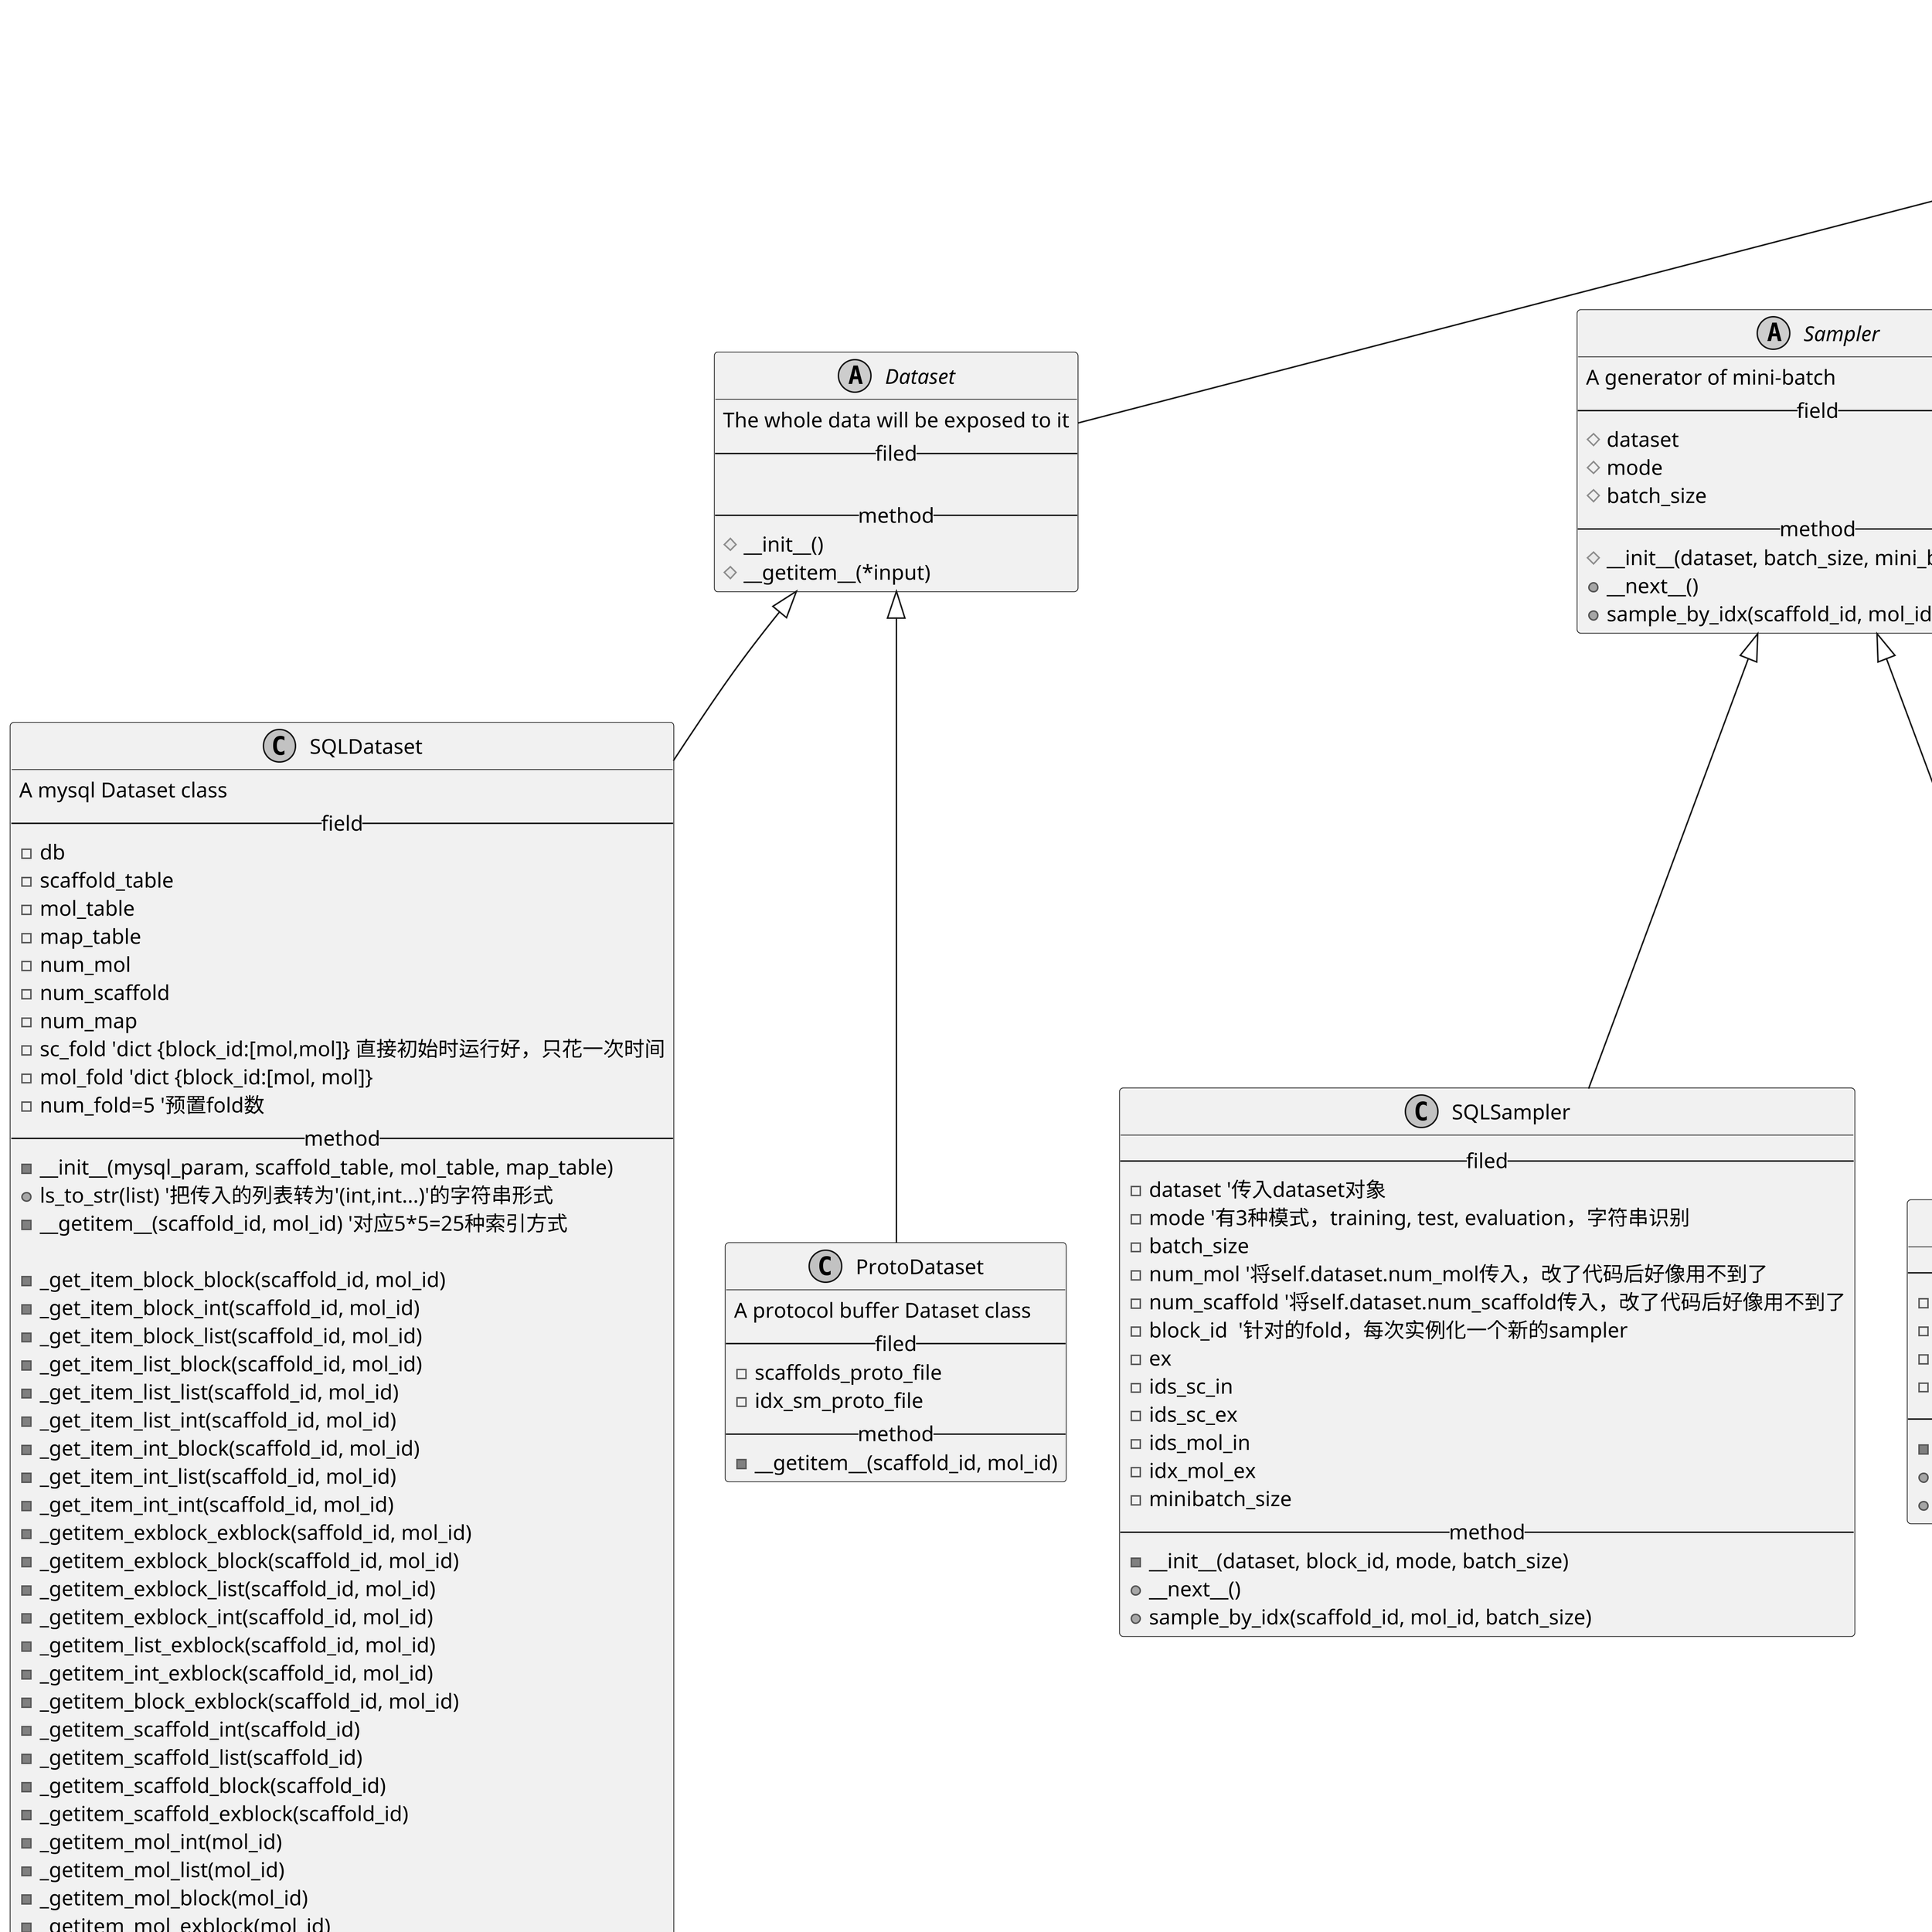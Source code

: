 @startuml

skinparam dpi 300
skinparam monochrome true
skinparam svgLinkTarget _parent
'scale 3000*2000

'目前的sampler为单进程，因为stranformer是外部的，sampler的角色虽然繁琐但是计算量不大，对于当前不超过256的batch_size而言抽样的速度不会影响训练
'正在考虑是否把transform部分直接写进
'loader，这部分需要并行，

abstract class Object

'直接读取数据
Object <|-- Dataset

'对Dataset进行抽样
Object <|-- Sampler

'数据格式转换与运算
Object <|-- Transformer

'实现以block进行索引
Object <|-- Block

'以排除block进行索引
Object <|-- ExcludeBlock



Dataset <|-- SQLDataset
Dataset <|-- ProtoDataset

Sampler <|-- SQLSampler
Sampler <|-- ProtoSampler

Transformer <|-- DFTransformer

class Object{
Parent class of all other classes
--field--
(buitin)
--method--
(builtin)
}



class Block{
A subclass of int
Performs the id of a block of samples
--filed--
-num
--method--
-__init__(block_id)
-__repr__()
'可以通过访问对象本身来访问类似int值
}

class ExcludeBlock{
--filed--
-block_id
- i
-ls_all
--method--
-__init__(block_id, num_block=5)
-__repr__()
'访问对象本身得到迭代器
-__iter__()
-__next__()
'可为generator
}

abstract class Dataset{
The whole data will be exposed to it
--filed--

--method--
#__init__()
#__getitem__(*input)
'定义接口，形式不固定
}

class SQLDataset{
A mysql Dataset class
--field--
-db
-scaffold_table
-mol_table
-map_table
-num_mol
-num_scaffold
-num_map
-sc_fold 'dict {block_id:[mol,mol]} 直接初始时运行好，只花一次时间
-mol_fold 'dict {block_id:[mol, mol]}
-num_fold=5 '预置fold数
--method--
-__init__(mysql_param, scaffold_table, mol_table, map_table)
+ls_to_str(list) '把传入的列表转为'(int,int...)'的字符串形式
-__getitem__(scaffold_id, mol_id) '对应5*5=25种索引方式

'对25种索引方式，以如下方法进行索引
-_get_item_block_block(scaffold_id, mol_id)
-_get_item_block_int(scaffold_id, mol_id)
-_get_item_block_list(scaffold_id, mol_id)
-_get_item_list_block(scaffold_id, mol_id)
-_get_item_list_list(scaffold_id, mol_id)
-_get_item_list_int(scaffold_id, mol_id)
-_get_item_int_block(scaffold_id, mol_id)
-_get_item_int_list(scaffold_id, mol_id)
-_get_item_int_int(scaffold_id, mol_id)
-_getitem_exblock_exblock(saffold_id, mol_id)
-_getitem_exblock_block(scaffold_id, mol_id)
-_getitem_exblock_list(scaffold_id, mol_id)
-_getitem_exblock_int(scaffold_id, mol_id)
-_getitem_list_exblock(scaffold_id, mol_id)
-_getitem_int_exblock(scaffold_id, mol_id)
-_getitem_block_exblock(scaffold_id, mol_id)
-_getitem_scaffold_int(scaffold_id)
-_getitem_scaffold_list(scaffold_id)
-_getitem_scaffold_block(scaffold_id)
-_getitem_scaffold_exblock(scaffold_id)
-_getitem_mol_int(mol_id)
-_getitem_mol_list(mol_id)
-_getitem_mol_block(mol_id)
-_getitem_mol_exblock(mol_id)
-_getitem_all()

}

class ProtoDataset{
A protocol buffer Dataset class
--filed--
-scaffolds_proto_file
-idx_sm_proto_file
--method--
-__getitem__(scaffold_id, mol_id)
}


abstract class Sampler{
A generator of mini-batch
--field--
#dataset
#mode
#batch_size
--method--
#__init__(dataset, batch_size, mini_batch_size)
+__next__()
+sample_by_idx(scaffold_id, mol_id, batch_size)
}

class SQLSampler{
--filed--
-dataset '传入dataset对象
-mode '有3种模式，training, test, evaluation，字符串识别
-batch_size
-num_mol '将self.dataset.num_mol传入，改了代码后好像用不到了
-num_scaffold '将self.dataset.num_scaffold传入，改了代码后好像用不到了
-block_id  '针对的fold，每次实例化一个新的sampler
-ex
-ids_sc_in
-ids_sc_ex
-ids_mol_in
-idx_mol_ex
-minibatch_size
--method--
-__init__(dataset, block_id, mode, batch_size)
+__next__()
+sample_by_idx(scaffold_id, mol_id, batch_size)
}

class ProtoSampler{
--filed--
-dataset
-mode
-batch_size
-minibatch_size
--method--
-__init__(dataset, minibatch_size, batch_size=0)
+__next__()
+sample_by_idx(scaffold_id, mol_id, batch_size)
}



abstract class Transformer{
--field--
#data
--method--
#mol_to_array(smiles)
#batch_to_array(smiles_list)
}

class DFTransformer{
--field--
#data
-col_sc_smiles
-col_mol_smiles
-col_ls_atom
-col_ls_np
-col_ls_nh
--method--
-__init__(data,
          col_sc_smiles,
          col_mol_smiles,
          col_ls_atom,
          col_ls_np,
          col_ls_nh)
+mol_to_array(smiles)
+mol_list_to_array(smiles_list)
+str_to_ls('[]')
}



@enduml